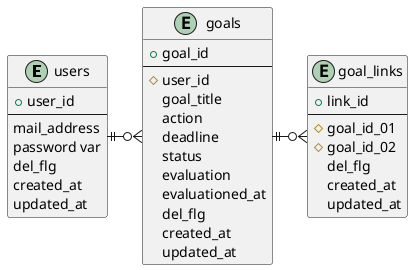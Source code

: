 @startuml

entity users as "users"{
    + user_id
    --
    mail_address 
    password var
    del_flg
    created_at
    updated_at
}

entity goals as "goals"{
    + goal_id
    --
    # user_id
    goal_title
    action
    deadline
    status
    evaluation
    evaluationed_at
    del_flg
    created_at
    updated_at
}

entity links as "goal_links"{
    + link_id
    --
    # goal_id_01
    # goal_id_02
    del_flg
    created_at
    updated_at
}

users ||-o{ goals
goals ||-o{ links


@enduml